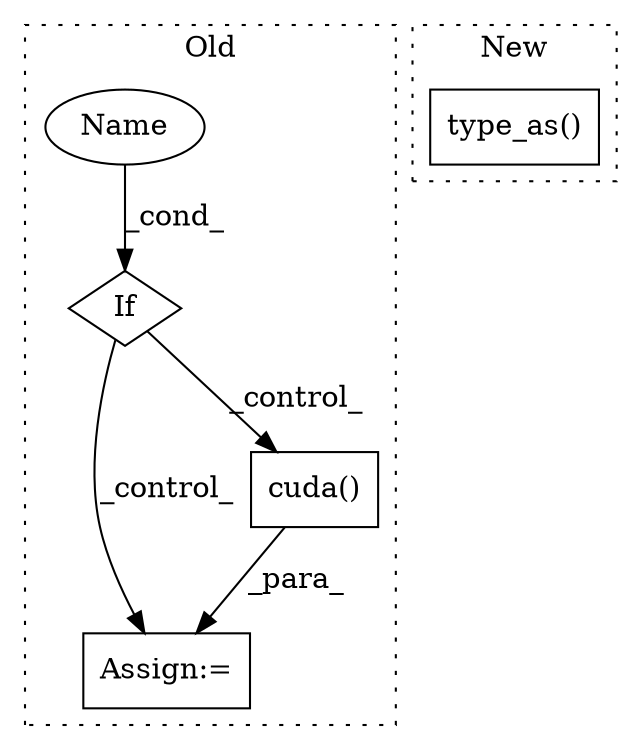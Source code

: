 digraph G {
subgraph cluster0 {
1 [label="If" a="96" s="13384,13402" l="3,19" shape="diamond"];
3 [label="Name" a="87" s="13387" l="15" shape="ellipse"];
4 [label="Assign:=" a="68" s="13431" l="12" shape="box"];
5 [label="cuda()" a="75" s="13443" l="17" shape="box"];
label = "Old";
style="dotted";
}
subgraph cluster1 {
2 [label="type_as()" a="75" s="11951,11992" l="33,1" shape="box"];
label = "New";
style="dotted";
}
1 -> 5 [label="_control_"];
1 -> 4 [label="_control_"];
3 -> 1 [label="_cond_"];
5 -> 4 [label="_para_"];
}